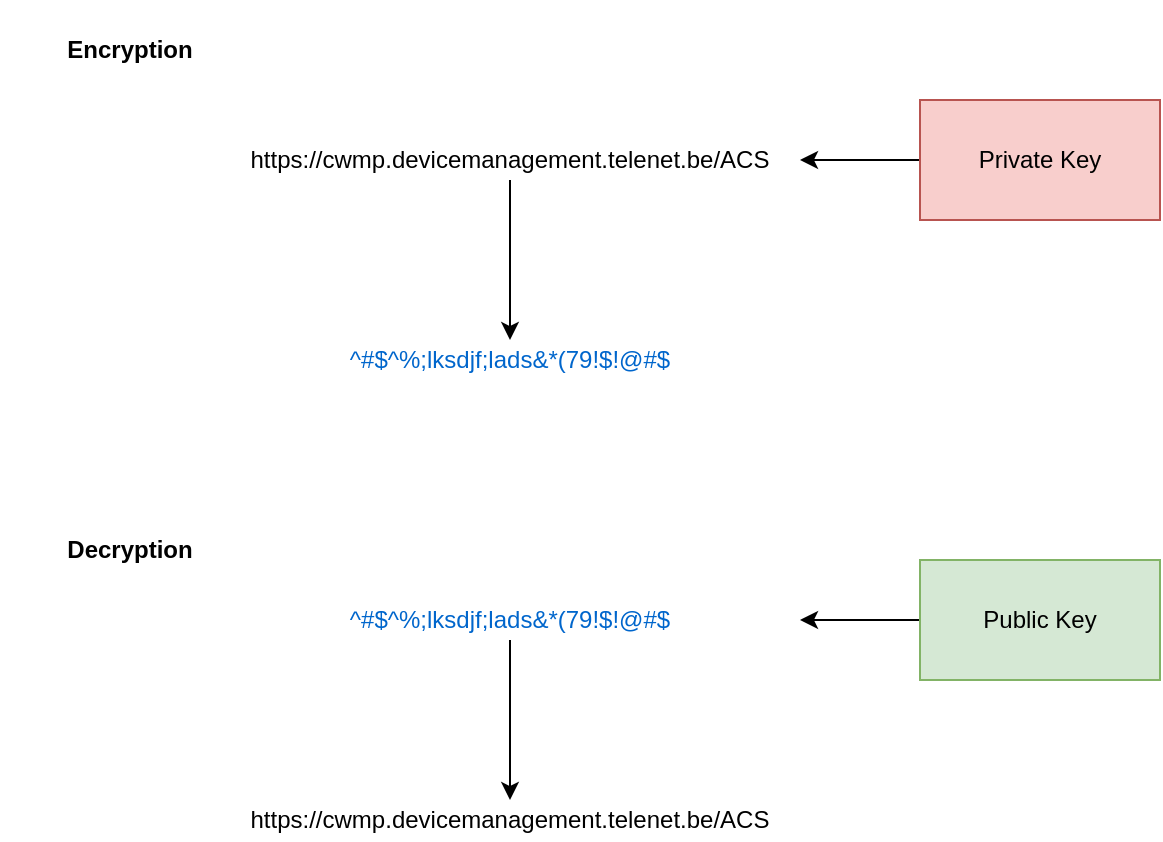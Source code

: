 <mxfile version="13.5.1" type="device"><diagram id="m4SvJmuf3juhCYxNNFd2" name="AP7465LG-355"><mxGraphModel dx="1086" dy="806" grid="1" gridSize="10" guides="1" tooltips="1" connect="1" arrows="1" fold="1" page="1" pageScale="1" pageWidth="827" pageHeight="1169" math="0" shadow="0"><root><mxCell id="0"/><mxCell id="1" parent="0"/><mxCell id="m2JpnnHs648q4Vz4asBm-7" value="" style="edgeStyle=orthogonalEdgeStyle;rounded=0;orthogonalLoop=1;jettySize=auto;html=1;" edge="1" parent="1" source="m2JpnnHs648q4Vz4asBm-2" target="m2JpnnHs648q4Vz4asBm-6"><mxGeometry relative="1" as="geometry"/></mxCell><mxCell id="m2JpnnHs648q4Vz4asBm-2" value="https://cwmp.devicemanagement.telenet.be/ACS" style="text;html=1;strokeColor=none;fillColor=none;align=center;verticalAlign=middle;whiteSpace=wrap;rounded=0;" vertex="1" parent="1"><mxGeometry x="190" y="290" width="290" height="20" as="geometry"/></mxCell><mxCell id="m2JpnnHs648q4Vz4asBm-5" value="" style="edgeStyle=orthogonalEdgeStyle;rounded=0;orthogonalLoop=1;jettySize=auto;html=1;" edge="1" parent="1" source="m2JpnnHs648q4Vz4asBm-3" target="m2JpnnHs648q4Vz4asBm-2"><mxGeometry relative="1" as="geometry"/></mxCell><mxCell id="m2JpnnHs648q4Vz4asBm-3" value="Private Key" style="rounded=0;whiteSpace=wrap;html=1;fillColor=#f8cecc;strokeColor=#b85450;" vertex="1" parent="1"><mxGeometry x="540" y="270" width="120" height="60" as="geometry"/></mxCell><mxCell id="m2JpnnHs648q4Vz4asBm-9" value="" style="edgeStyle=orthogonalEdgeStyle;rounded=0;orthogonalLoop=1;jettySize=auto;html=1;" edge="1" parent="1" source="m2JpnnHs648q4Vz4asBm-4" target="m2JpnnHs648q4Vz4asBm-8"><mxGeometry relative="1" as="geometry"/></mxCell><mxCell id="m2JpnnHs648q4Vz4asBm-4" value="Public Key" style="rounded=0;whiteSpace=wrap;html=1;fillColor=#d5e8d4;strokeColor=#82b366;" vertex="1" parent="1"><mxGeometry x="540" y="500" width="120" height="60" as="geometry"/></mxCell><mxCell id="m2JpnnHs648q4Vz4asBm-6" value="^#$^%;lksdjf;lads&amp;amp;*(79!$!@#$" style="text;html=1;strokeColor=none;fillColor=none;align=center;verticalAlign=middle;whiteSpace=wrap;rounded=0;fontColor=#0066CC;" vertex="1" parent="1"><mxGeometry x="190" y="390" width="290" height="20" as="geometry"/></mxCell><mxCell id="m2JpnnHs648q4Vz4asBm-11" value="" style="edgeStyle=orthogonalEdgeStyle;rounded=0;orthogonalLoop=1;jettySize=auto;html=1;" edge="1" parent="1" source="m2JpnnHs648q4Vz4asBm-8" target="m2JpnnHs648q4Vz4asBm-10"><mxGeometry relative="1" as="geometry"/></mxCell><mxCell id="m2JpnnHs648q4Vz4asBm-8" value="^#$^%;lksdjf;lads&amp;amp;*(79!$!@#$" style="text;html=1;strokeColor=none;fillColor=none;align=center;verticalAlign=middle;whiteSpace=wrap;rounded=0;fontColor=#0066CC;" vertex="1" parent="1"><mxGeometry x="190" y="520" width="290" height="20" as="geometry"/></mxCell><mxCell id="m2JpnnHs648q4Vz4asBm-10" value="https://cwmp.devicemanagement.telenet.be/ACS" style="text;html=1;strokeColor=none;fillColor=none;align=center;verticalAlign=middle;whiteSpace=wrap;rounded=0;" vertex="1" parent="1"><mxGeometry x="190" y="620" width="290" height="20" as="geometry"/></mxCell><mxCell id="m2JpnnHs648q4Vz4asBm-12" value="Encryption" style="text;html=1;strokeColor=none;fillColor=none;align=center;verticalAlign=middle;whiteSpace=wrap;rounded=0;fontStyle=1" vertex="1" parent="1"><mxGeometry x="80" y="220" width="130" height="50" as="geometry"/></mxCell><mxCell id="m2JpnnHs648q4Vz4asBm-13" value="Decryption" style="text;html=1;strokeColor=none;fillColor=none;align=center;verticalAlign=middle;whiteSpace=wrap;rounded=0;fontStyle=1" vertex="1" parent="1"><mxGeometry x="80" y="470" width="130" height="50" as="geometry"/></mxCell></root></mxGraphModel></diagram></mxfile>